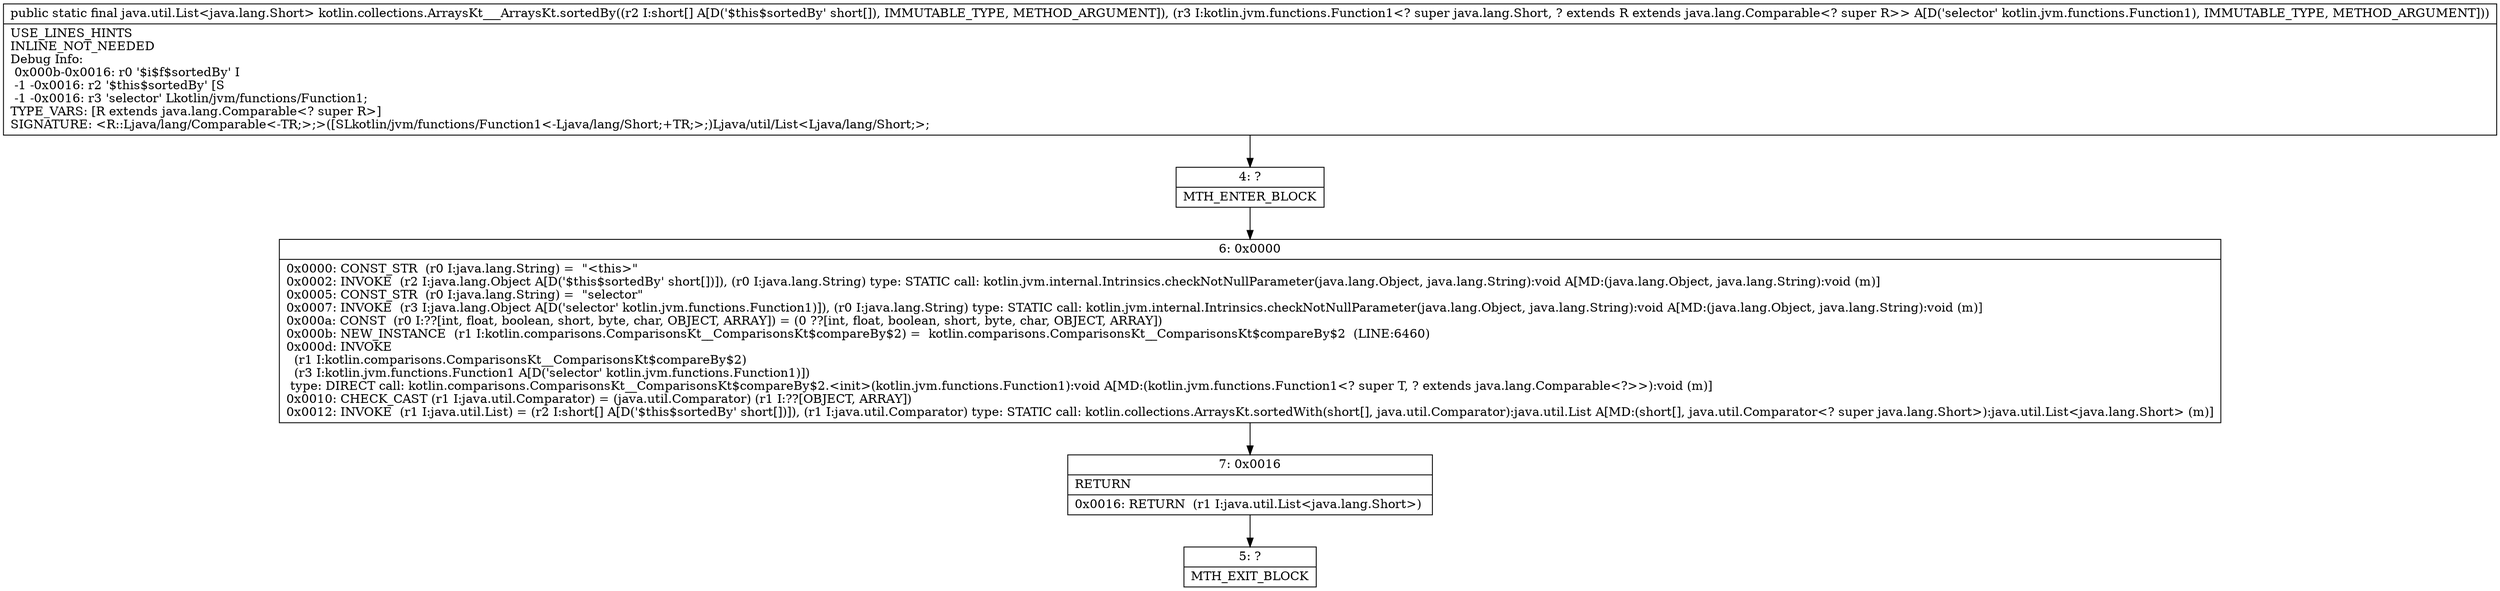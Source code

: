 digraph "CFG forkotlin.collections.ArraysKt___ArraysKt.sortedBy([SLkotlin\/jvm\/functions\/Function1;)Ljava\/util\/List;" {
Node_4 [shape=record,label="{4\:\ ?|MTH_ENTER_BLOCK\l}"];
Node_6 [shape=record,label="{6\:\ 0x0000|0x0000: CONST_STR  (r0 I:java.lang.String) =  \"\<this\>\" \l0x0002: INVOKE  (r2 I:java.lang.Object A[D('$this$sortedBy' short[])]), (r0 I:java.lang.String) type: STATIC call: kotlin.jvm.internal.Intrinsics.checkNotNullParameter(java.lang.Object, java.lang.String):void A[MD:(java.lang.Object, java.lang.String):void (m)]\l0x0005: CONST_STR  (r0 I:java.lang.String) =  \"selector\" \l0x0007: INVOKE  (r3 I:java.lang.Object A[D('selector' kotlin.jvm.functions.Function1)]), (r0 I:java.lang.String) type: STATIC call: kotlin.jvm.internal.Intrinsics.checkNotNullParameter(java.lang.Object, java.lang.String):void A[MD:(java.lang.Object, java.lang.String):void (m)]\l0x000a: CONST  (r0 I:??[int, float, boolean, short, byte, char, OBJECT, ARRAY]) = (0 ??[int, float, boolean, short, byte, char, OBJECT, ARRAY]) \l0x000b: NEW_INSTANCE  (r1 I:kotlin.comparisons.ComparisonsKt__ComparisonsKt$compareBy$2) =  kotlin.comparisons.ComparisonsKt__ComparisonsKt$compareBy$2  (LINE:6460)\l0x000d: INVOKE  \l  (r1 I:kotlin.comparisons.ComparisonsKt__ComparisonsKt$compareBy$2)\l  (r3 I:kotlin.jvm.functions.Function1 A[D('selector' kotlin.jvm.functions.Function1)])\l type: DIRECT call: kotlin.comparisons.ComparisonsKt__ComparisonsKt$compareBy$2.\<init\>(kotlin.jvm.functions.Function1):void A[MD:(kotlin.jvm.functions.Function1\<? super T, ? extends java.lang.Comparable\<?\>\>):void (m)]\l0x0010: CHECK_CAST (r1 I:java.util.Comparator) = (java.util.Comparator) (r1 I:??[OBJECT, ARRAY]) \l0x0012: INVOKE  (r1 I:java.util.List) = (r2 I:short[] A[D('$this$sortedBy' short[])]), (r1 I:java.util.Comparator) type: STATIC call: kotlin.collections.ArraysKt.sortedWith(short[], java.util.Comparator):java.util.List A[MD:(short[], java.util.Comparator\<? super java.lang.Short\>):java.util.List\<java.lang.Short\> (m)]\l}"];
Node_7 [shape=record,label="{7\:\ 0x0016|RETURN\l|0x0016: RETURN  (r1 I:java.util.List\<java.lang.Short\>) \l}"];
Node_5 [shape=record,label="{5\:\ ?|MTH_EXIT_BLOCK\l}"];
MethodNode[shape=record,label="{public static final java.util.List\<java.lang.Short\> kotlin.collections.ArraysKt___ArraysKt.sortedBy((r2 I:short[] A[D('$this$sortedBy' short[]), IMMUTABLE_TYPE, METHOD_ARGUMENT]), (r3 I:kotlin.jvm.functions.Function1\<? super java.lang.Short, ? extends R extends java.lang.Comparable\<? super R\>\> A[D('selector' kotlin.jvm.functions.Function1), IMMUTABLE_TYPE, METHOD_ARGUMENT]))  | USE_LINES_HINTS\lINLINE_NOT_NEEDED\lDebug Info:\l  0x000b\-0x0016: r0 '$i$f$sortedBy' I\l  \-1 \-0x0016: r2 '$this$sortedBy' [S\l  \-1 \-0x0016: r3 'selector' Lkotlin\/jvm\/functions\/Function1;\lTYPE_VARS: [R extends java.lang.Comparable\<? super R\>]\lSIGNATURE: \<R::Ljava\/lang\/Comparable\<\-TR;\>;\>([SLkotlin\/jvm\/functions\/Function1\<\-Ljava\/lang\/Short;+TR;\>;)Ljava\/util\/List\<Ljava\/lang\/Short;\>;\l}"];
MethodNode -> Node_4;Node_4 -> Node_6;
Node_6 -> Node_7;
Node_7 -> Node_5;
}

